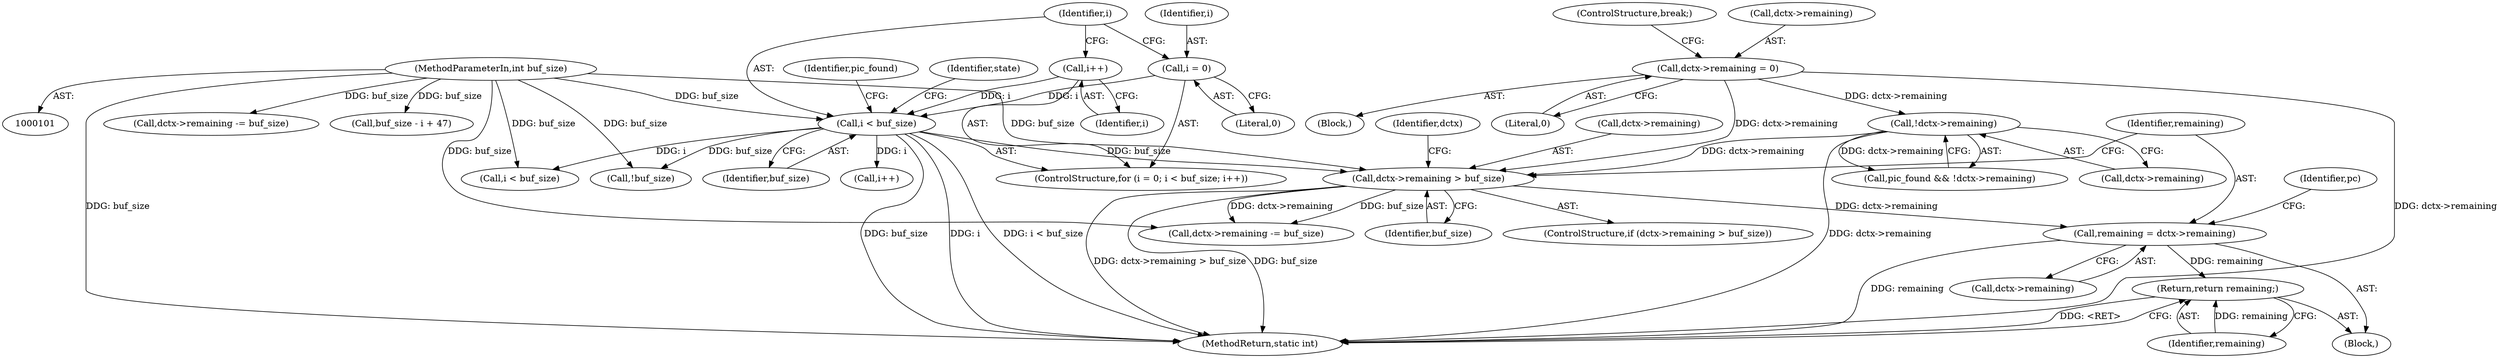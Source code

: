 digraph "0_FFmpeg_0a709e2a10b8288a0cc383547924ecfe285cef89@API" {
"1000352" [label="(Call,remaining = dctx->remaining)"];
"1000338" [label="(Call,dctx->remaining > buf_size)"];
"1000163" [label="(Call,dctx->remaining = 0)"];
"1000172" [label="(Call,!dctx->remaining)"];
"1000137" [label="(Call,i < buf_size)"];
"1000140" [label="(Call,i++)"];
"1000134" [label="(Call,i = 0)"];
"1000104" [label="(MethodParameterIn,int buf_size)"];
"1000378" [label="(Return,return remaining;)"];
"1000173" [label="(Call,dctx->remaining)"];
"1000352" [label="(Call,remaining = dctx->remaining)"];
"1000141" [label="(Identifier,i)"];
"1000139" [label="(Identifier,buf_size)"];
"1000163" [label="(Call,dctx->remaining = 0)"];
"1000344" [label="(Call,dctx->remaining -= buf_size)"];
"1000170" [label="(Call,pic_found && !dctx->remaining)"];
"1000168" [label="(ControlStructure,break;)"];
"1000136" [label="(Literal,0)"];
"1000137" [label="(Call,i < buf_size)"];
"1000346" [label="(Identifier,dctx)"];
"1000339" [label="(Call,dctx->remaining)"];
"1000342" [label="(Identifier,buf_size)"];
"1000133" [label="(ControlStructure,for (i = 0; i < buf_size; i++))"];
"1000153" [label="(Call,i++)"];
"1000152" [label="(Block,)"];
"1000337" [label="(ControlStructure,if (dctx->remaining > buf_size))"];
"1000328" [label="(Call,dctx->remaining -= buf_size)"];
"1000104" [label="(MethodParameterIn,int buf_size)"];
"1000338" [label="(Call,dctx->remaining > buf_size)"];
"1000379" [label="(Identifier,remaining)"];
"1000350" [label="(Block,)"];
"1000171" [label="(Identifier,pic_found)"];
"1000172" [label="(Call,!dctx->remaining)"];
"1000288" [label="(Call,buf_size - i + 47)"];
"1000144" [label="(Identifier,state)"];
"1000134" [label="(Call,i = 0)"];
"1000354" [label="(Call,dctx->remaining)"];
"1000378" [label="(Return,return remaining;)"];
"1000353" [label="(Identifier,remaining)"];
"1000135" [label="(Identifier,i)"];
"1000392" [label="(MethodReturn,static int)"];
"1000167" [label="(Literal,0)"];
"1000164" [label="(Call,dctx->remaining)"];
"1000183" [label="(Call,i < buf_size)"];
"1000359" [label="(Identifier,pc)"];
"1000140" [label="(Call,i++)"];
"1000178" [label="(Call,!buf_size)"];
"1000138" [label="(Identifier,i)"];
"1000352" -> "1000350"  [label="AST: "];
"1000352" -> "1000354"  [label="CFG: "];
"1000353" -> "1000352"  [label="AST: "];
"1000354" -> "1000352"  [label="AST: "];
"1000359" -> "1000352"  [label="CFG: "];
"1000352" -> "1000392"  [label="DDG: remaining"];
"1000338" -> "1000352"  [label="DDG: dctx->remaining"];
"1000352" -> "1000378"  [label="DDG: remaining"];
"1000338" -> "1000337"  [label="AST: "];
"1000338" -> "1000342"  [label="CFG: "];
"1000339" -> "1000338"  [label="AST: "];
"1000342" -> "1000338"  [label="AST: "];
"1000346" -> "1000338"  [label="CFG: "];
"1000353" -> "1000338"  [label="CFG: "];
"1000338" -> "1000392"  [label="DDG: dctx->remaining > buf_size"];
"1000338" -> "1000392"  [label="DDG: buf_size"];
"1000163" -> "1000338"  [label="DDG: dctx->remaining"];
"1000172" -> "1000338"  [label="DDG: dctx->remaining"];
"1000137" -> "1000338"  [label="DDG: buf_size"];
"1000104" -> "1000338"  [label="DDG: buf_size"];
"1000338" -> "1000344"  [label="DDG: buf_size"];
"1000338" -> "1000344"  [label="DDG: dctx->remaining"];
"1000163" -> "1000152"  [label="AST: "];
"1000163" -> "1000167"  [label="CFG: "];
"1000164" -> "1000163"  [label="AST: "];
"1000167" -> "1000163"  [label="AST: "];
"1000168" -> "1000163"  [label="CFG: "];
"1000163" -> "1000392"  [label="DDG: dctx->remaining"];
"1000163" -> "1000172"  [label="DDG: dctx->remaining"];
"1000172" -> "1000170"  [label="AST: "];
"1000172" -> "1000173"  [label="CFG: "];
"1000173" -> "1000172"  [label="AST: "];
"1000170" -> "1000172"  [label="CFG: "];
"1000172" -> "1000392"  [label="DDG: dctx->remaining"];
"1000172" -> "1000170"  [label="DDG: dctx->remaining"];
"1000137" -> "1000133"  [label="AST: "];
"1000137" -> "1000139"  [label="CFG: "];
"1000138" -> "1000137"  [label="AST: "];
"1000139" -> "1000137"  [label="AST: "];
"1000144" -> "1000137"  [label="CFG: "];
"1000171" -> "1000137"  [label="CFG: "];
"1000137" -> "1000392"  [label="DDG: buf_size"];
"1000137" -> "1000392"  [label="DDG: i"];
"1000137" -> "1000392"  [label="DDG: i < buf_size"];
"1000140" -> "1000137"  [label="DDG: i"];
"1000134" -> "1000137"  [label="DDG: i"];
"1000104" -> "1000137"  [label="DDG: buf_size"];
"1000137" -> "1000153"  [label="DDG: i"];
"1000137" -> "1000178"  [label="DDG: buf_size"];
"1000137" -> "1000183"  [label="DDG: i"];
"1000140" -> "1000133"  [label="AST: "];
"1000140" -> "1000141"  [label="CFG: "];
"1000141" -> "1000140"  [label="AST: "];
"1000138" -> "1000140"  [label="CFG: "];
"1000134" -> "1000133"  [label="AST: "];
"1000134" -> "1000136"  [label="CFG: "];
"1000135" -> "1000134"  [label="AST: "];
"1000136" -> "1000134"  [label="AST: "];
"1000138" -> "1000134"  [label="CFG: "];
"1000104" -> "1000101"  [label="AST: "];
"1000104" -> "1000392"  [label="DDG: buf_size"];
"1000104" -> "1000178"  [label="DDG: buf_size"];
"1000104" -> "1000183"  [label="DDG: buf_size"];
"1000104" -> "1000288"  [label="DDG: buf_size"];
"1000104" -> "1000328"  [label="DDG: buf_size"];
"1000104" -> "1000344"  [label="DDG: buf_size"];
"1000378" -> "1000350"  [label="AST: "];
"1000378" -> "1000379"  [label="CFG: "];
"1000379" -> "1000378"  [label="AST: "];
"1000392" -> "1000378"  [label="CFG: "];
"1000378" -> "1000392"  [label="DDG: <RET>"];
"1000379" -> "1000378"  [label="DDG: remaining"];
}

